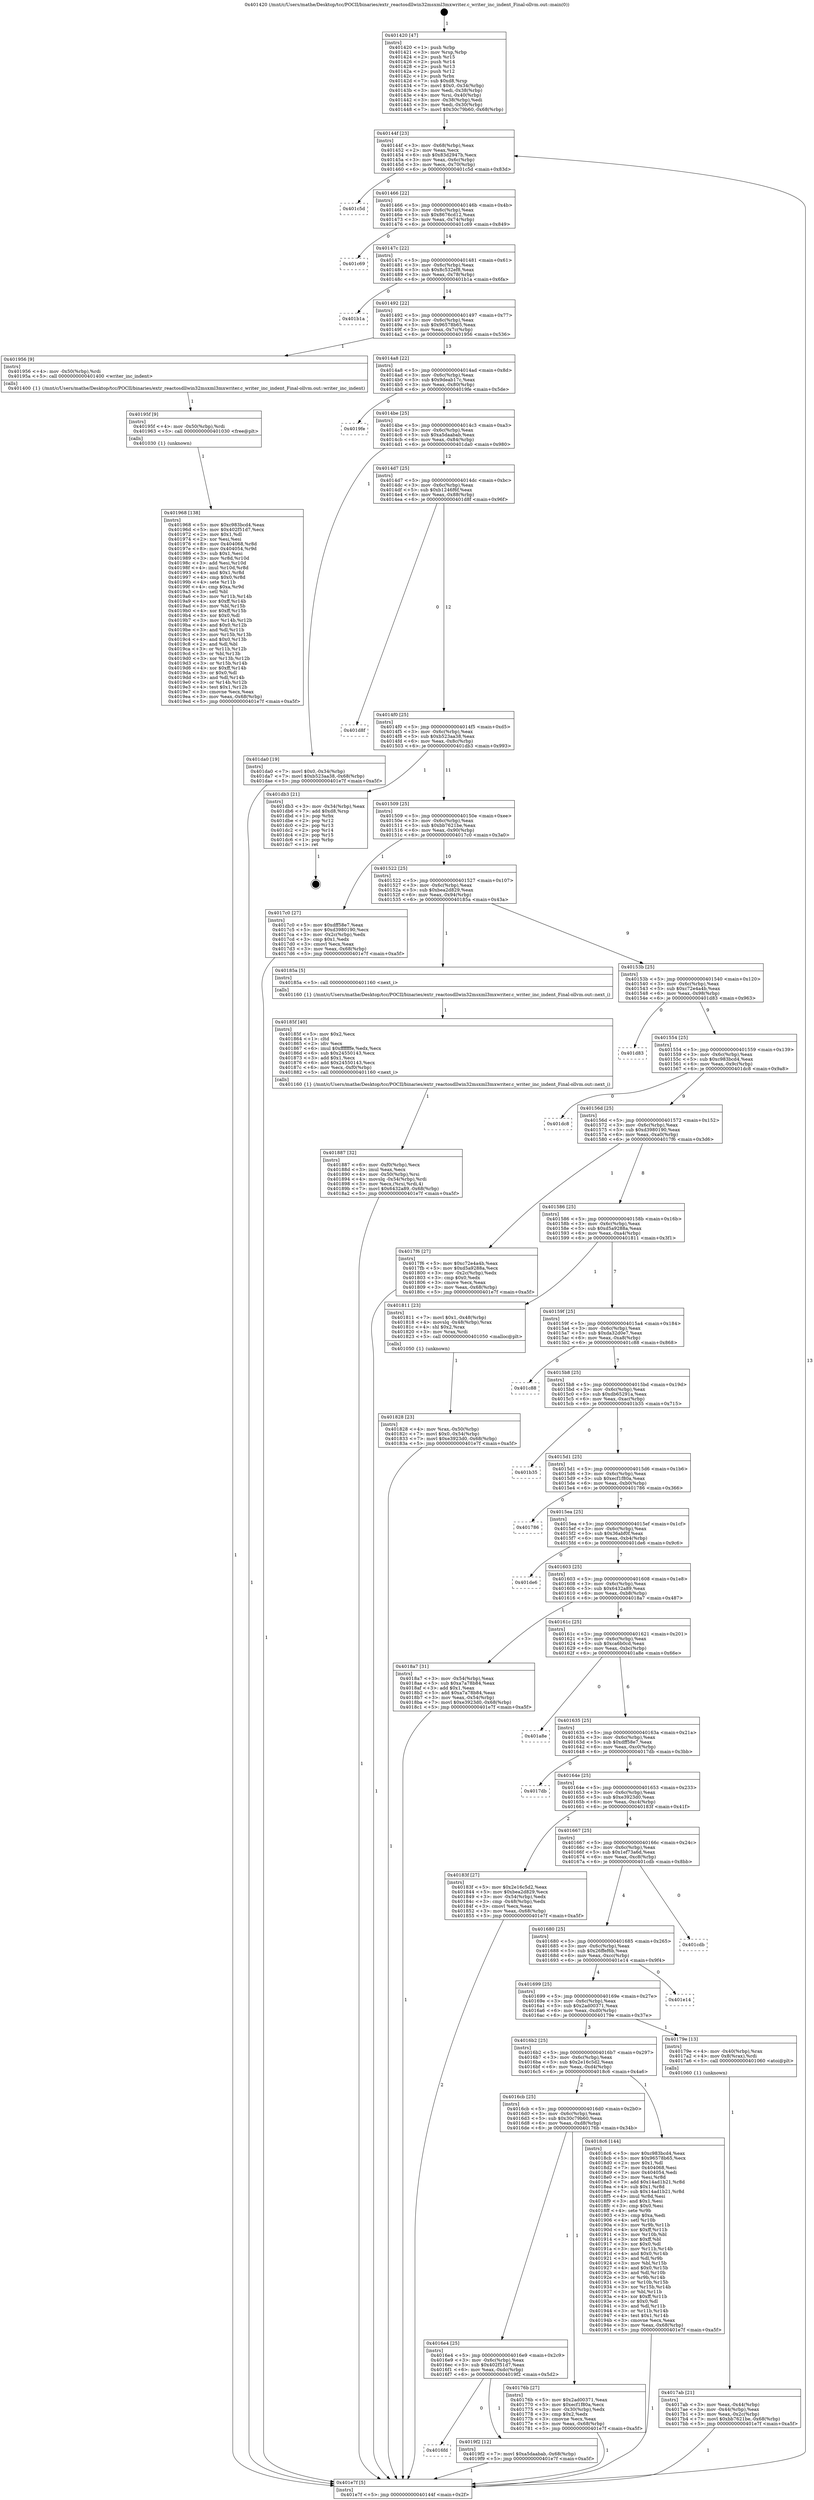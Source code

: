 digraph "0x401420" {
  label = "0x401420 (/mnt/c/Users/mathe/Desktop/tcc/POCII/binaries/extr_reactosdllwin32msxml3mxwriter.c_writer_inc_indent_Final-ollvm.out::main(0))"
  labelloc = "t"
  node[shape=record]

  Entry [label="",width=0.3,height=0.3,shape=circle,fillcolor=black,style=filled]
  "0x40144f" [label="{
     0x40144f [23]\l
     | [instrs]\l
     &nbsp;&nbsp;0x40144f \<+3\>: mov -0x68(%rbp),%eax\l
     &nbsp;&nbsp;0x401452 \<+2\>: mov %eax,%ecx\l
     &nbsp;&nbsp;0x401454 \<+6\>: sub $0x83d2947b,%ecx\l
     &nbsp;&nbsp;0x40145a \<+3\>: mov %eax,-0x6c(%rbp)\l
     &nbsp;&nbsp;0x40145d \<+3\>: mov %ecx,-0x70(%rbp)\l
     &nbsp;&nbsp;0x401460 \<+6\>: je 0000000000401c5d \<main+0x83d\>\l
  }"]
  "0x401c5d" [label="{
     0x401c5d\l
  }", style=dashed]
  "0x401466" [label="{
     0x401466 [22]\l
     | [instrs]\l
     &nbsp;&nbsp;0x401466 \<+5\>: jmp 000000000040146b \<main+0x4b\>\l
     &nbsp;&nbsp;0x40146b \<+3\>: mov -0x6c(%rbp),%eax\l
     &nbsp;&nbsp;0x40146e \<+5\>: sub $0x8676cd12,%eax\l
     &nbsp;&nbsp;0x401473 \<+3\>: mov %eax,-0x74(%rbp)\l
     &nbsp;&nbsp;0x401476 \<+6\>: je 0000000000401c69 \<main+0x849\>\l
  }"]
  Exit [label="",width=0.3,height=0.3,shape=circle,fillcolor=black,style=filled,peripheries=2]
  "0x401c69" [label="{
     0x401c69\l
  }", style=dashed]
  "0x40147c" [label="{
     0x40147c [22]\l
     | [instrs]\l
     &nbsp;&nbsp;0x40147c \<+5\>: jmp 0000000000401481 \<main+0x61\>\l
     &nbsp;&nbsp;0x401481 \<+3\>: mov -0x6c(%rbp),%eax\l
     &nbsp;&nbsp;0x401484 \<+5\>: sub $0x8c532ef8,%eax\l
     &nbsp;&nbsp;0x401489 \<+3\>: mov %eax,-0x78(%rbp)\l
     &nbsp;&nbsp;0x40148c \<+6\>: je 0000000000401b1a \<main+0x6fa\>\l
  }"]
  "0x4016fd" [label="{
     0x4016fd\l
  }", style=dashed]
  "0x401b1a" [label="{
     0x401b1a\l
  }", style=dashed]
  "0x401492" [label="{
     0x401492 [22]\l
     | [instrs]\l
     &nbsp;&nbsp;0x401492 \<+5\>: jmp 0000000000401497 \<main+0x77\>\l
     &nbsp;&nbsp;0x401497 \<+3\>: mov -0x6c(%rbp),%eax\l
     &nbsp;&nbsp;0x40149a \<+5\>: sub $0x96578b65,%eax\l
     &nbsp;&nbsp;0x40149f \<+3\>: mov %eax,-0x7c(%rbp)\l
     &nbsp;&nbsp;0x4014a2 \<+6\>: je 0000000000401956 \<main+0x536\>\l
  }"]
  "0x4019f2" [label="{
     0x4019f2 [12]\l
     | [instrs]\l
     &nbsp;&nbsp;0x4019f2 \<+7\>: movl $0xa5daabab,-0x68(%rbp)\l
     &nbsp;&nbsp;0x4019f9 \<+5\>: jmp 0000000000401e7f \<main+0xa5f\>\l
  }"]
  "0x401956" [label="{
     0x401956 [9]\l
     | [instrs]\l
     &nbsp;&nbsp;0x401956 \<+4\>: mov -0x50(%rbp),%rdi\l
     &nbsp;&nbsp;0x40195a \<+5\>: call 0000000000401400 \<writer_inc_indent\>\l
     | [calls]\l
     &nbsp;&nbsp;0x401400 \{1\} (/mnt/c/Users/mathe/Desktop/tcc/POCII/binaries/extr_reactosdllwin32msxml3mxwriter.c_writer_inc_indent_Final-ollvm.out::writer_inc_indent)\l
  }"]
  "0x4014a8" [label="{
     0x4014a8 [22]\l
     | [instrs]\l
     &nbsp;&nbsp;0x4014a8 \<+5\>: jmp 00000000004014ad \<main+0x8d\>\l
     &nbsp;&nbsp;0x4014ad \<+3\>: mov -0x6c(%rbp),%eax\l
     &nbsp;&nbsp;0x4014b0 \<+5\>: sub $0x9deab17c,%eax\l
     &nbsp;&nbsp;0x4014b5 \<+3\>: mov %eax,-0x80(%rbp)\l
     &nbsp;&nbsp;0x4014b8 \<+6\>: je 00000000004019fe \<main+0x5de\>\l
  }"]
  "0x401968" [label="{
     0x401968 [138]\l
     | [instrs]\l
     &nbsp;&nbsp;0x401968 \<+5\>: mov $0xc983bcd4,%eax\l
     &nbsp;&nbsp;0x40196d \<+5\>: mov $0x402f51d7,%ecx\l
     &nbsp;&nbsp;0x401972 \<+2\>: mov $0x1,%dl\l
     &nbsp;&nbsp;0x401974 \<+2\>: xor %esi,%esi\l
     &nbsp;&nbsp;0x401976 \<+8\>: mov 0x404068,%r8d\l
     &nbsp;&nbsp;0x40197e \<+8\>: mov 0x404054,%r9d\l
     &nbsp;&nbsp;0x401986 \<+3\>: sub $0x1,%esi\l
     &nbsp;&nbsp;0x401989 \<+3\>: mov %r8d,%r10d\l
     &nbsp;&nbsp;0x40198c \<+3\>: add %esi,%r10d\l
     &nbsp;&nbsp;0x40198f \<+4\>: imul %r10d,%r8d\l
     &nbsp;&nbsp;0x401993 \<+4\>: and $0x1,%r8d\l
     &nbsp;&nbsp;0x401997 \<+4\>: cmp $0x0,%r8d\l
     &nbsp;&nbsp;0x40199b \<+4\>: sete %r11b\l
     &nbsp;&nbsp;0x40199f \<+4\>: cmp $0xa,%r9d\l
     &nbsp;&nbsp;0x4019a3 \<+3\>: setl %bl\l
     &nbsp;&nbsp;0x4019a6 \<+3\>: mov %r11b,%r14b\l
     &nbsp;&nbsp;0x4019a9 \<+4\>: xor $0xff,%r14b\l
     &nbsp;&nbsp;0x4019ad \<+3\>: mov %bl,%r15b\l
     &nbsp;&nbsp;0x4019b0 \<+4\>: xor $0xff,%r15b\l
     &nbsp;&nbsp;0x4019b4 \<+3\>: xor $0x0,%dl\l
     &nbsp;&nbsp;0x4019b7 \<+3\>: mov %r14b,%r12b\l
     &nbsp;&nbsp;0x4019ba \<+4\>: and $0x0,%r12b\l
     &nbsp;&nbsp;0x4019be \<+3\>: and %dl,%r11b\l
     &nbsp;&nbsp;0x4019c1 \<+3\>: mov %r15b,%r13b\l
     &nbsp;&nbsp;0x4019c4 \<+4\>: and $0x0,%r13b\l
     &nbsp;&nbsp;0x4019c8 \<+2\>: and %dl,%bl\l
     &nbsp;&nbsp;0x4019ca \<+3\>: or %r11b,%r12b\l
     &nbsp;&nbsp;0x4019cd \<+3\>: or %bl,%r13b\l
     &nbsp;&nbsp;0x4019d0 \<+3\>: xor %r13b,%r12b\l
     &nbsp;&nbsp;0x4019d3 \<+3\>: or %r15b,%r14b\l
     &nbsp;&nbsp;0x4019d6 \<+4\>: xor $0xff,%r14b\l
     &nbsp;&nbsp;0x4019da \<+3\>: or $0x0,%dl\l
     &nbsp;&nbsp;0x4019dd \<+3\>: and %dl,%r14b\l
     &nbsp;&nbsp;0x4019e0 \<+3\>: or %r14b,%r12b\l
     &nbsp;&nbsp;0x4019e3 \<+4\>: test $0x1,%r12b\l
     &nbsp;&nbsp;0x4019e7 \<+3\>: cmovne %ecx,%eax\l
     &nbsp;&nbsp;0x4019ea \<+3\>: mov %eax,-0x68(%rbp)\l
     &nbsp;&nbsp;0x4019ed \<+5\>: jmp 0000000000401e7f \<main+0xa5f\>\l
  }"]
  "0x4019fe" [label="{
     0x4019fe\l
  }", style=dashed]
  "0x4014be" [label="{
     0x4014be [25]\l
     | [instrs]\l
     &nbsp;&nbsp;0x4014be \<+5\>: jmp 00000000004014c3 \<main+0xa3\>\l
     &nbsp;&nbsp;0x4014c3 \<+3\>: mov -0x6c(%rbp),%eax\l
     &nbsp;&nbsp;0x4014c6 \<+5\>: sub $0xa5daabab,%eax\l
     &nbsp;&nbsp;0x4014cb \<+6\>: mov %eax,-0x84(%rbp)\l
     &nbsp;&nbsp;0x4014d1 \<+6\>: je 0000000000401da0 \<main+0x980\>\l
  }"]
  "0x40195f" [label="{
     0x40195f [9]\l
     | [instrs]\l
     &nbsp;&nbsp;0x40195f \<+4\>: mov -0x50(%rbp),%rdi\l
     &nbsp;&nbsp;0x401963 \<+5\>: call 0000000000401030 \<free@plt\>\l
     | [calls]\l
     &nbsp;&nbsp;0x401030 \{1\} (unknown)\l
  }"]
  "0x401da0" [label="{
     0x401da0 [19]\l
     | [instrs]\l
     &nbsp;&nbsp;0x401da0 \<+7\>: movl $0x0,-0x34(%rbp)\l
     &nbsp;&nbsp;0x401da7 \<+7\>: movl $0xb523aa38,-0x68(%rbp)\l
     &nbsp;&nbsp;0x401dae \<+5\>: jmp 0000000000401e7f \<main+0xa5f\>\l
  }"]
  "0x4014d7" [label="{
     0x4014d7 [25]\l
     | [instrs]\l
     &nbsp;&nbsp;0x4014d7 \<+5\>: jmp 00000000004014dc \<main+0xbc\>\l
     &nbsp;&nbsp;0x4014dc \<+3\>: mov -0x6c(%rbp),%eax\l
     &nbsp;&nbsp;0x4014df \<+5\>: sub $0xb1246f6f,%eax\l
     &nbsp;&nbsp;0x4014e4 \<+6\>: mov %eax,-0x88(%rbp)\l
     &nbsp;&nbsp;0x4014ea \<+6\>: je 0000000000401d8f \<main+0x96f\>\l
  }"]
  "0x401887" [label="{
     0x401887 [32]\l
     | [instrs]\l
     &nbsp;&nbsp;0x401887 \<+6\>: mov -0xf0(%rbp),%ecx\l
     &nbsp;&nbsp;0x40188d \<+3\>: imul %eax,%ecx\l
     &nbsp;&nbsp;0x401890 \<+4\>: mov -0x50(%rbp),%rsi\l
     &nbsp;&nbsp;0x401894 \<+4\>: movslq -0x54(%rbp),%rdi\l
     &nbsp;&nbsp;0x401898 \<+3\>: mov %ecx,(%rsi,%rdi,4)\l
     &nbsp;&nbsp;0x40189b \<+7\>: movl $0x6432a89,-0x68(%rbp)\l
     &nbsp;&nbsp;0x4018a2 \<+5\>: jmp 0000000000401e7f \<main+0xa5f\>\l
  }"]
  "0x401d8f" [label="{
     0x401d8f\l
  }", style=dashed]
  "0x4014f0" [label="{
     0x4014f0 [25]\l
     | [instrs]\l
     &nbsp;&nbsp;0x4014f0 \<+5\>: jmp 00000000004014f5 \<main+0xd5\>\l
     &nbsp;&nbsp;0x4014f5 \<+3\>: mov -0x6c(%rbp),%eax\l
     &nbsp;&nbsp;0x4014f8 \<+5\>: sub $0xb523aa38,%eax\l
     &nbsp;&nbsp;0x4014fd \<+6\>: mov %eax,-0x8c(%rbp)\l
     &nbsp;&nbsp;0x401503 \<+6\>: je 0000000000401db3 \<main+0x993\>\l
  }"]
  "0x40185f" [label="{
     0x40185f [40]\l
     | [instrs]\l
     &nbsp;&nbsp;0x40185f \<+5\>: mov $0x2,%ecx\l
     &nbsp;&nbsp;0x401864 \<+1\>: cltd\l
     &nbsp;&nbsp;0x401865 \<+2\>: idiv %ecx\l
     &nbsp;&nbsp;0x401867 \<+6\>: imul $0xfffffffe,%edx,%ecx\l
     &nbsp;&nbsp;0x40186d \<+6\>: sub $0x24550143,%ecx\l
     &nbsp;&nbsp;0x401873 \<+3\>: add $0x1,%ecx\l
     &nbsp;&nbsp;0x401876 \<+6\>: add $0x24550143,%ecx\l
     &nbsp;&nbsp;0x40187c \<+6\>: mov %ecx,-0xf0(%rbp)\l
     &nbsp;&nbsp;0x401882 \<+5\>: call 0000000000401160 \<next_i\>\l
     | [calls]\l
     &nbsp;&nbsp;0x401160 \{1\} (/mnt/c/Users/mathe/Desktop/tcc/POCII/binaries/extr_reactosdllwin32msxml3mxwriter.c_writer_inc_indent_Final-ollvm.out::next_i)\l
  }"]
  "0x401db3" [label="{
     0x401db3 [21]\l
     | [instrs]\l
     &nbsp;&nbsp;0x401db3 \<+3\>: mov -0x34(%rbp),%eax\l
     &nbsp;&nbsp;0x401db6 \<+7\>: add $0xd8,%rsp\l
     &nbsp;&nbsp;0x401dbd \<+1\>: pop %rbx\l
     &nbsp;&nbsp;0x401dbe \<+2\>: pop %r12\l
     &nbsp;&nbsp;0x401dc0 \<+2\>: pop %r13\l
     &nbsp;&nbsp;0x401dc2 \<+2\>: pop %r14\l
     &nbsp;&nbsp;0x401dc4 \<+2\>: pop %r15\l
     &nbsp;&nbsp;0x401dc6 \<+1\>: pop %rbp\l
     &nbsp;&nbsp;0x401dc7 \<+1\>: ret\l
  }"]
  "0x401509" [label="{
     0x401509 [25]\l
     | [instrs]\l
     &nbsp;&nbsp;0x401509 \<+5\>: jmp 000000000040150e \<main+0xee\>\l
     &nbsp;&nbsp;0x40150e \<+3\>: mov -0x6c(%rbp),%eax\l
     &nbsp;&nbsp;0x401511 \<+5\>: sub $0xbb7621be,%eax\l
     &nbsp;&nbsp;0x401516 \<+6\>: mov %eax,-0x90(%rbp)\l
     &nbsp;&nbsp;0x40151c \<+6\>: je 00000000004017c0 \<main+0x3a0\>\l
  }"]
  "0x401828" [label="{
     0x401828 [23]\l
     | [instrs]\l
     &nbsp;&nbsp;0x401828 \<+4\>: mov %rax,-0x50(%rbp)\l
     &nbsp;&nbsp;0x40182c \<+7\>: movl $0x0,-0x54(%rbp)\l
     &nbsp;&nbsp;0x401833 \<+7\>: movl $0xe3923d0,-0x68(%rbp)\l
     &nbsp;&nbsp;0x40183a \<+5\>: jmp 0000000000401e7f \<main+0xa5f\>\l
  }"]
  "0x4017c0" [label="{
     0x4017c0 [27]\l
     | [instrs]\l
     &nbsp;&nbsp;0x4017c0 \<+5\>: mov $0xdff58e7,%eax\l
     &nbsp;&nbsp;0x4017c5 \<+5\>: mov $0xd3980190,%ecx\l
     &nbsp;&nbsp;0x4017ca \<+3\>: mov -0x2c(%rbp),%edx\l
     &nbsp;&nbsp;0x4017cd \<+3\>: cmp $0x1,%edx\l
     &nbsp;&nbsp;0x4017d0 \<+3\>: cmovl %ecx,%eax\l
     &nbsp;&nbsp;0x4017d3 \<+3\>: mov %eax,-0x68(%rbp)\l
     &nbsp;&nbsp;0x4017d6 \<+5\>: jmp 0000000000401e7f \<main+0xa5f\>\l
  }"]
  "0x401522" [label="{
     0x401522 [25]\l
     | [instrs]\l
     &nbsp;&nbsp;0x401522 \<+5\>: jmp 0000000000401527 \<main+0x107\>\l
     &nbsp;&nbsp;0x401527 \<+3\>: mov -0x6c(%rbp),%eax\l
     &nbsp;&nbsp;0x40152a \<+5\>: sub $0xbea2d829,%eax\l
     &nbsp;&nbsp;0x40152f \<+6\>: mov %eax,-0x94(%rbp)\l
     &nbsp;&nbsp;0x401535 \<+6\>: je 000000000040185a \<main+0x43a\>\l
  }"]
  "0x4017ab" [label="{
     0x4017ab [21]\l
     | [instrs]\l
     &nbsp;&nbsp;0x4017ab \<+3\>: mov %eax,-0x44(%rbp)\l
     &nbsp;&nbsp;0x4017ae \<+3\>: mov -0x44(%rbp),%eax\l
     &nbsp;&nbsp;0x4017b1 \<+3\>: mov %eax,-0x2c(%rbp)\l
     &nbsp;&nbsp;0x4017b4 \<+7\>: movl $0xbb7621be,-0x68(%rbp)\l
     &nbsp;&nbsp;0x4017bb \<+5\>: jmp 0000000000401e7f \<main+0xa5f\>\l
  }"]
  "0x40185a" [label="{
     0x40185a [5]\l
     | [instrs]\l
     &nbsp;&nbsp;0x40185a \<+5\>: call 0000000000401160 \<next_i\>\l
     | [calls]\l
     &nbsp;&nbsp;0x401160 \{1\} (/mnt/c/Users/mathe/Desktop/tcc/POCII/binaries/extr_reactosdllwin32msxml3mxwriter.c_writer_inc_indent_Final-ollvm.out::next_i)\l
  }"]
  "0x40153b" [label="{
     0x40153b [25]\l
     | [instrs]\l
     &nbsp;&nbsp;0x40153b \<+5\>: jmp 0000000000401540 \<main+0x120\>\l
     &nbsp;&nbsp;0x401540 \<+3\>: mov -0x6c(%rbp),%eax\l
     &nbsp;&nbsp;0x401543 \<+5\>: sub $0xc72e4a4b,%eax\l
     &nbsp;&nbsp;0x401548 \<+6\>: mov %eax,-0x98(%rbp)\l
     &nbsp;&nbsp;0x40154e \<+6\>: je 0000000000401d83 \<main+0x963\>\l
  }"]
  "0x401420" [label="{
     0x401420 [47]\l
     | [instrs]\l
     &nbsp;&nbsp;0x401420 \<+1\>: push %rbp\l
     &nbsp;&nbsp;0x401421 \<+3\>: mov %rsp,%rbp\l
     &nbsp;&nbsp;0x401424 \<+2\>: push %r15\l
     &nbsp;&nbsp;0x401426 \<+2\>: push %r14\l
     &nbsp;&nbsp;0x401428 \<+2\>: push %r13\l
     &nbsp;&nbsp;0x40142a \<+2\>: push %r12\l
     &nbsp;&nbsp;0x40142c \<+1\>: push %rbx\l
     &nbsp;&nbsp;0x40142d \<+7\>: sub $0xd8,%rsp\l
     &nbsp;&nbsp;0x401434 \<+7\>: movl $0x0,-0x34(%rbp)\l
     &nbsp;&nbsp;0x40143b \<+3\>: mov %edi,-0x38(%rbp)\l
     &nbsp;&nbsp;0x40143e \<+4\>: mov %rsi,-0x40(%rbp)\l
     &nbsp;&nbsp;0x401442 \<+3\>: mov -0x38(%rbp),%edi\l
     &nbsp;&nbsp;0x401445 \<+3\>: mov %edi,-0x30(%rbp)\l
     &nbsp;&nbsp;0x401448 \<+7\>: movl $0x30c79b60,-0x68(%rbp)\l
  }"]
  "0x401d83" [label="{
     0x401d83\l
  }", style=dashed]
  "0x401554" [label="{
     0x401554 [25]\l
     | [instrs]\l
     &nbsp;&nbsp;0x401554 \<+5\>: jmp 0000000000401559 \<main+0x139\>\l
     &nbsp;&nbsp;0x401559 \<+3\>: mov -0x6c(%rbp),%eax\l
     &nbsp;&nbsp;0x40155c \<+5\>: sub $0xc983bcd4,%eax\l
     &nbsp;&nbsp;0x401561 \<+6\>: mov %eax,-0x9c(%rbp)\l
     &nbsp;&nbsp;0x401567 \<+6\>: je 0000000000401dc8 \<main+0x9a8\>\l
  }"]
  "0x401e7f" [label="{
     0x401e7f [5]\l
     | [instrs]\l
     &nbsp;&nbsp;0x401e7f \<+5\>: jmp 000000000040144f \<main+0x2f\>\l
  }"]
  "0x401dc8" [label="{
     0x401dc8\l
  }", style=dashed]
  "0x40156d" [label="{
     0x40156d [25]\l
     | [instrs]\l
     &nbsp;&nbsp;0x40156d \<+5\>: jmp 0000000000401572 \<main+0x152\>\l
     &nbsp;&nbsp;0x401572 \<+3\>: mov -0x6c(%rbp),%eax\l
     &nbsp;&nbsp;0x401575 \<+5\>: sub $0xd3980190,%eax\l
     &nbsp;&nbsp;0x40157a \<+6\>: mov %eax,-0xa0(%rbp)\l
     &nbsp;&nbsp;0x401580 \<+6\>: je 00000000004017f6 \<main+0x3d6\>\l
  }"]
  "0x4016e4" [label="{
     0x4016e4 [25]\l
     | [instrs]\l
     &nbsp;&nbsp;0x4016e4 \<+5\>: jmp 00000000004016e9 \<main+0x2c9\>\l
     &nbsp;&nbsp;0x4016e9 \<+3\>: mov -0x6c(%rbp),%eax\l
     &nbsp;&nbsp;0x4016ec \<+5\>: sub $0x402f51d7,%eax\l
     &nbsp;&nbsp;0x4016f1 \<+6\>: mov %eax,-0xdc(%rbp)\l
     &nbsp;&nbsp;0x4016f7 \<+6\>: je 00000000004019f2 \<main+0x5d2\>\l
  }"]
  "0x4017f6" [label="{
     0x4017f6 [27]\l
     | [instrs]\l
     &nbsp;&nbsp;0x4017f6 \<+5\>: mov $0xc72e4a4b,%eax\l
     &nbsp;&nbsp;0x4017fb \<+5\>: mov $0xd5a9288a,%ecx\l
     &nbsp;&nbsp;0x401800 \<+3\>: mov -0x2c(%rbp),%edx\l
     &nbsp;&nbsp;0x401803 \<+3\>: cmp $0x0,%edx\l
     &nbsp;&nbsp;0x401806 \<+3\>: cmove %ecx,%eax\l
     &nbsp;&nbsp;0x401809 \<+3\>: mov %eax,-0x68(%rbp)\l
     &nbsp;&nbsp;0x40180c \<+5\>: jmp 0000000000401e7f \<main+0xa5f\>\l
  }"]
  "0x401586" [label="{
     0x401586 [25]\l
     | [instrs]\l
     &nbsp;&nbsp;0x401586 \<+5\>: jmp 000000000040158b \<main+0x16b\>\l
     &nbsp;&nbsp;0x40158b \<+3\>: mov -0x6c(%rbp),%eax\l
     &nbsp;&nbsp;0x40158e \<+5\>: sub $0xd5a9288a,%eax\l
     &nbsp;&nbsp;0x401593 \<+6\>: mov %eax,-0xa4(%rbp)\l
     &nbsp;&nbsp;0x401599 \<+6\>: je 0000000000401811 \<main+0x3f1\>\l
  }"]
  "0x40176b" [label="{
     0x40176b [27]\l
     | [instrs]\l
     &nbsp;&nbsp;0x40176b \<+5\>: mov $0x2ad00371,%eax\l
     &nbsp;&nbsp;0x401770 \<+5\>: mov $0xecf1f80a,%ecx\l
     &nbsp;&nbsp;0x401775 \<+3\>: mov -0x30(%rbp),%edx\l
     &nbsp;&nbsp;0x401778 \<+3\>: cmp $0x2,%edx\l
     &nbsp;&nbsp;0x40177b \<+3\>: cmovne %ecx,%eax\l
     &nbsp;&nbsp;0x40177e \<+3\>: mov %eax,-0x68(%rbp)\l
     &nbsp;&nbsp;0x401781 \<+5\>: jmp 0000000000401e7f \<main+0xa5f\>\l
  }"]
  "0x401811" [label="{
     0x401811 [23]\l
     | [instrs]\l
     &nbsp;&nbsp;0x401811 \<+7\>: movl $0x1,-0x48(%rbp)\l
     &nbsp;&nbsp;0x401818 \<+4\>: movslq -0x48(%rbp),%rax\l
     &nbsp;&nbsp;0x40181c \<+4\>: shl $0x2,%rax\l
     &nbsp;&nbsp;0x401820 \<+3\>: mov %rax,%rdi\l
     &nbsp;&nbsp;0x401823 \<+5\>: call 0000000000401050 \<malloc@plt\>\l
     | [calls]\l
     &nbsp;&nbsp;0x401050 \{1\} (unknown)\l
  }"]
  "0x40159f" [label="{
     0x40159f [25]\l
     | [instrs]\l
     &nbsp;&nbsp;0x40159f \<+5\>: jmp 00000000004015a4 \<main+0x184\>\l
     &nbsp;&nbsp;0x4015a4 \<+3\>: mov -0x6c(%rbp),%eax\l
     &nbsp;&nbsp;0x4015a7 \<+5\>: sub $0xda32d0e7,%eax\l
     &nbsp;&nbsp;0x4015ac \<+6\>: mov %eax,-0xa8(%rbp)\l
     &nbsp;&nbsp;0x4015b2 \<+6\>: je 0000000000401c88 \<main+0x868\>\l
  }"]
  "0x4016cb" [label="{
     0x4016cb [25]\l
     | [instrs]\l
     &nbsp;&nbsp;0x4016cb \<+5\>: jmp 00000000004016d0 \<main+0x2b0\>\l
     &nbsp;&nbsp;0x4016d0 \<+3\>: mov -0x6c(%rbp),%eax\l
     &nbsp;&nbsp;0x4016d3 \<+5\>: sub $0x30c79b60,%eax\l
     &nbsp;&nbsp;0x4016d8 \<+6\>: mov %eax,-0xd8(%rbp)\l
     &nbsp;&nbsp;0x4016de \<+6\>: je 000000000040176b \<main+0x34b\>\l
  }"]
  "0x401c88" [label="{
     0x401c88\l
  }", style=dashed]
  "0x4015b8" [label="{
     0x4015b8 [25]\l
     | [instrs]\l
     &nbsp;&nbsp;0x4015b8 \<+5\>: jmp 00000000004015bd \<main+0x19d\>\l
     &nbsp;&nbsp;0x4015bd \<+3\>: mov -0x6c(%rbp),%eax\l
     &nbsp;&nbsp;0x4015c0 \<+5\>: sub $0xdb65291a,%eax\l
     &nbsp;&nbsp;0x4015c5 \<+6\>: mov %eax,-0xac(%rbp)\l
     &nbsp;&nbsp;0x4015cb \<+6\>: je 0000000000401b35 \<main+0x715\>\l
  }"]
  "0x4018c6" [label="{
     0x4018c6 [144]\l
     | [instrs]\l
     &nbsp;&nbsp;0x4018c6 \<+5\>: mov $0xc983bcd4,%eax\l
     &nbsp;&nbsp;0x4018cb \<+5\>: mov $0x96578b65,%ecx\l
     &nbsp;&nbsp;0x4018d0 \<+2\>: mov $0x1,%dl\l
     &nbsp;&nbsp;0x4018d2 \<+7\>: mov 0x404068,%esi\l
     &nbsp;&nbsp;0x4018d9 \<+7\>: mov 0x404054,%edi\l
     &nbsp;&nbsp;0x4018e0 \<+3\>: mov %esi,%r8d\l
     &nbsp;&nbsp;0x4018e3 \<+7\>: add $0x14ad1b21,%r8d\l
     &nbsp;&nbsp;0x4018ea \<+4\>: sub $0x1,%r8d\l
     &nbsp;&nbsp;0x4018ee \<+7\>: sub $0x14ad1b21,%r8d\l
     &nbsp;&nbsp;0x4018f5 \<+4\>: imul %r8d,%esi\l
     &nbsp;&nbsp;0x4018f9 \<+3\>: and $0x1,%esi\l
     &nbsp;&nbsp;0x4018fc \<+3\>: cmp $0x0,%esi\l
     &nbsp;&nbsp;0x4018ff \<+4\>: sete %r9b\l
     &nbsp;&nbsp;0x401903 \<+3\>: cmp $0xa,%edi\l
     &nbsp;&nbsp;0x401906 \<+4\>: setl %r10b\l
     &nbsp;&nbsp;0x40190a \<+3\>: mov %r9b,%r11b\l
     &nbsp;&nbsp;0x40190d \<+4\>: xor $0xff,%r11b\l
     &nbsp;&nbsp;0x401911 \<+3\>: mov %r10b,%bl\l
     &nbsp;&nbsp;0x401914 \<+3\>: xor $0xff,%bl\l
     &nbsp;&nbsp;0x401917 \<+3\>: xor $0x0,%dl\l
     &nbsp;&nbsp;0x40191a \<+3\>: mov %r11b,%r14b\l
     &nbsp;&nbsp;0x40191d \<+4\>: and $0x0,%r14b\l
     &nbsp;&nbsp;0x401921 \<+3\>: and %dl,%r9b\l
     &nbsp;&nbsp;0x401924 \<+3\>: mov %bl,%r15b\l
     &nbsp;&nbsp;0x401927 \<+4\>: and $0x0,%r15b\l
     &nbsp;&nbsp;0x40192b \<+3\>: and %dl,%r10b\l
     &nbsp;&nbsp;0x40192e \<+3\>: or %r9b,%r14b\l
     &nbsp;&nbsp;0x401931 \<+3\>: or %r10b,%r15b\l
     &nbsp;&nbsp;0x401934 \<+3\>: xor %r15b,%r14b\l
     &nbsp;&nbsp;0x401937 \<+3\>: or %bl,%r11b\l
     &nbsp;&nbsp;0x40193a \<+4\>: xor $0xff,%r11b\l
     &nbsp;&nbsp;0x40193e \<+3\>: or $0x0,%dl\l
     &nbsp;&nbsp;0x401941 \<+3\>: and %dl,%r11b\l
     &nbsp;&nbsp;0x401944 \<+3\>: or %r11b,%r14b\l
     &nbsp;&nbsp;0x401947 \<+4\>: test $0x1,%r14b\l
     &nbsp;&nbsp;0x40194b \<+3\>: cmovne %ecx,%eax\l
     &nbsp;&nbsp;0x40194e \<+3\>: mov %eax,-0x68(%rbp)\l
     &nbsp;&nbsp;0x401951 \<+5\>: jmp 0000000000401e7f \<main+0xa5f\>\l
  }"]
  "0x401b35" [label="{
     0x401b35\l
  }", style=dashed]
  "0x4015d1" [label="{
     0x4015d1 [25]\l
     | [instrs]\l
     &nbsp;&nbsp;0x4015d1 \<+5\>: jmp 00000000004015d6 \<main+0x1b6\>\l
     &nbsp;&nbsp;0x4015d6 \<+3\>: mov -0x6c(%rbp),%eax\l
     &nbsp;&nbsp;0x4015d9 \<+5\>: sub $0xecf1f80a,%eax\l
     &nbsp;&nbsp;0x4015de \<+6\>: mov %eax,-0xb0(%rbp)\l
     &nbsp;&nbsp;0x4015e4 \<+6\>: je 0000000000401786 \<main+0x366\>\l
  }"]
  "0x4016b2" [label="{
     0x4016b2 [25]\l
     | [instrs]\l
     &nbsp;&nbsp;0x4016b2 \<+5\>: jmp 00000000004016b7 \<main+0x297\>\l
     &nbsp;&nbsp;0x4016b7 \<+3\>: mov -0x6c(%rbp),%eax\l
     &nbsp;&nbsp;0x4016ba \<+5\>: sub $0x2e16c5d2,%eax\l
     &nbsp;&nbsp;0x4016bf \<+6\>: mov %eax,-0xd4(%rbp)\l
     &nbsp;&nbsp;0x4016c5 \<+6\>: je 00000000004018c6 \<main+0x4a6\>\l
  }"]
  "0x401786" [label="{
     0x401786\l
  }", style=dashed]
  "0x4015ea" [label="{
     0x4015ea [25]\l
     | [instrs]\l
     &nbsp;&nbsp;0x4015ea \<+5\>: jmp 00000000004015ef \<main+0x1cf\>\l
     &nbsp;&nbsp;0x4015ef \<+3\>: mov -0x6c(%rbp),%eax\l
     &nbsp;&nbsp;0x4015f2 \<+5\>: sub $0x36abf0f,%eax\l
     &nbsp;&nbsp;0x4015f7 \<+6\>: mov %eax,-0xb4(%rbp)\l
     &nbsp;&nbsp;0x4015fd \<+6\>: je 0000000000401de6 \<main+0x9c6\>\l
  }"]
  "0x40179e" [label="{
     0x40179e [13]\l
     | [instrs]\l
     &nbsp;&nbsp;0x40179e \<+4\>: mov -0x40(%rbp),%rax\l
     &nbsp;&nbsp;0x4017a2 \<+4\>: mov 0x8(%rax),%rdi\l
     &nbsp;&nbsp;0x4017a6 \<+5\>: call 0000000000401060 \<atoi@plt\>\l
     | [calls]\l
     &nbsp;&nbsp;0x401060 \{1\} (unknown)\l
  }"]
  "0x401de6" [label="{
     0x401de6\l
  }", style=dashed]
  "0x401603" [label="{
     0x401603 [25]\l
     | [instrs]\l
     &nbsp;&nbsp;0x401603 \<+5\>: jmp 0000000000401608 \<main+0x1e8\>\l
     &nbsp;&nbsp;0x401608 \<+3\>: mov -0x6c(%rbp),%eax\l
     &nbsp;&nbsp;0x40160b \<+5\>: sub $0x6432a89,%eax\l
     &nbsp;&nbsp;0x401610 \<+6\>: mov %eax,-0xb8(%rbp)\l
     &nbsp;&nbsp;0x401616 \<+6\>: je 00000000004018a7 \<main+0x487\>\l
  }"]
  "0x401699" [label="{
     0x401699 [25]\l
     | [instrs]\l
     &nbsp;&nbsp;0x401699 \<+5\>: jmp 000000000040169e \<main+0x27e\>\l
     &nbsp;&nbsp;0x40169e \<+3\>: mov -0x6c(%rbp),%eax\l
     &nbsp;&nbsp;0x4016a1 \<+5\>: sub $0x2ad00371,%eax\l
     &nbsp;&nbsp;0x4016a6 \<+6\>: mov %eax,-0xd0(%rbp)\l
     &nbsp;&nbsp;0x4016ac \<+6\>: je 000000000040179e \<main+0x37e\>\l
  }"]
  "0x4018a7" [label="{
     0x4018a7 [31]\l
     | [instrs]\l
     &nbsp;&nbsp;0x4018a7 \<+3\>: mov -0x54(%rbp),%eax\l
     &nbsp;&nbsp;0x4018aa \<+5\>: sub $0xa7a78b84,%eax\l
     &nbsp;&nbsp;0x4018af \<+3\>: add $0x1,%eax\l
     &nbsp;&nbsp;0x4018b2 \<+5\>: add $0xa7a78b84,%eax\l
     &nbsp;&nbsp;0x4018b7 \<+3\>: mov %eax,-0x54(%rbp)\l
     &nbsp;&nbsp;0x4018ba \<+7\>: movl $0xe3923d0,-0x68(%rbp)\l
     &nbsp;&nbsp;0x4018c1 \<+5\>: jmp 0000000000401e7f \<main+0xa5f\>\l
  }"]
  "0x40161c" [label="{
     0x40161c [25]\l
     | [instrs]\l
     &nbsp;&nbsp;0x40161c \<+5\>: jmp 0000000000401621 \<main+0x201\>\l
     &nbsp;&nbsp;0x401621 \<+3\>: mov -0x6c(%rbp),%eax\l
     &nbsp;&nbsp;0x401624 \<+5\>: sub $0xca6b0cd,%eax\l
     &nbsp;&nbsp;0x401629 \<+6\>: mov %eax,-0xbc(%rbp)\l
     &nbsp;&nbsp;0x40162f \<+6\>: je 0000000000401a8e \<main+0x66e\>\l
  }"]
  "0x401e14" [label="{
     0x401e14\l
  }", style=dashed]
  "0x401a8e" [label="{
     0x401a8e\l
  }", style=dashed]
  "0x401635" [label="{
     0x401635 [25]\l
     | [instrs]\l
     &nbsp;&nbsp;0x401635 \<+5\>: jmp 000000000040163a \<main+0x21a\>\l
     &nbsp;&nbsp;0x40163a \<+3\>: mov -0x6c(%rbp),%eax\l
     &nbsp;&nbsp;0x40163d \<+5\>: sub $0xdff58e7,%eax\l
     &nbsp;&nbsp;0x401642 \<+6\>: mov %eax,-0xc0(%rbp)\l
     &nbsp;&nbsp;0x401648 \<+6\>: je 00000000004017db \<main+0x3bb\>\l
  }"]
  "0x401680" [label="{
     0x401680 [25]\l
     | [instrs]\l
     &nbsp;&nbsp;0x401680 \<+5\>: jmp 0000000000401685 \<main+0x265\>\l
     &nbsp;&nbsp;0x401685 \<+3\>: mov -0x6c(%rbp),%eax\l
     &nbsp;&nbsp;0x401688 \<+5\>: sub $0x26ffef6b,%eax\l
     &nbsp;&nbsp;0x40168d \<+6\>: mov %eax,-0xcc(%rbp)\l
     &nbsp;&nbsp;0x401693 \<+6\>: je 0000000000401e14 \<main+0x9f4\>\l
  }"]
  "0x4017db" [label="{
     0x4017db\l
  }", style=dashed]
  "0x40164e" [label="{
     0x40164e [25]\l
     | [instrs]\l
     &nbsp;&nbsp;0x40164e \<+5\>: jmp 0000000000401653 \<main+0x233\>\l
     &nbsp;&nbsp;0x401653 \<+3\>: mov -0x6c(%rbp),%eax\l
     &nbsp;&nbsp;0x401656 \<+5\>: sub $0xe3923d0,%eax\l
     &nbsp;&nbsp;0x40165b \<+6\>: mov %eax,-0xc4(%rbp)\l
     &nbsp;&nbsp;0x401661 \<+6\>: je 000000000040183f \<main+0x41f\>\l
  }"]
  "0x401cdb" [label="{
     0x401cdb\l
  }", style=dashed]
  "0x40183f" [label="{
     0x40183f [27]\l
     | [instrs]\l
     &nbsp;&nbsp;0x40183f \<+5\>: mov $0x2e16c5d2,%eax\l
     &nbsp;&nbsp;0x401844 \<+5\>: mov $0xbea2d829,%ecx\l
     &nbsp;&nbsp;0x401849 \<+3\>: mov -0x54(%rbp),%edx\l
     &nbsp;&nbsp;0x40184c \<+3\>: cmp -0x48(%rbp),%edx\l
     &nbsp;&nbsp;0x40184f \<+3\>: cmovl %ecx,%eax\l
     &nbsp;&nbsp;0x401852 \<+3\>: mov %eax,-0x68(%rbp)\l
     &nbsp;&nbsp;0x401855 \<+5\>: jmp 0000000000401e7f \<main+0xa5f\>\l
  }"]
  "0x401667" [label="{
     0x401667 [25]\l
     | [instrs]\l
     &nbsp;&nbsp;0x401667 \<+5\>: jmp 000000000040166c \<main+0x24c\>\l
     &nbsp;&nbsp;0x40166c \<+3\>: mov -0x6c(%rbp),%eax\l
     &nbsp;&nbsp;0x40166f \<+5\>: sub $0x1ef73a6d,%eax\l
     &nbsp;&nbsp;0x401674 \<+6\>: mov %eax,-0xc8(%rbp)\l
     &nbsp;&nbsp;0x40167a \<+6\>: je 0000000000401cdb \<main+0x8bb\>\l
  }"]
  Entry -> "0x401420" [label=" 1"]
  "0x40144f" -> "0x401c5d" [label=" 0"]
  "0x40144f" -> "0x401466" [label=" 14"]
  "0x401db3" -> Exit [label=" 1"]
  "0x401466" -> "0x401c69" [label=" 0"]
  "0x401466" -> "0x40147c" [label=" 14"]
  "0x401da0" -> "0x401e7f" [label=" 1"]
  "0x40147c" -> "0x401b1a" [label=" 0"]
  "0x40147c" -> "0x401492" [label=" 14"]
  "0x4019f2" -> "0x401e7f" [label=" 1"]
  "0x401492" -> "0x401956" [label=" 1"]
  "0x401492" -> "0x4014a8" [label=" 13"]
  "0x4016e4" -> "0x4016fd" [label=" 0"]
  "0x4014a8" -> "0x4019fe" [label=" 0"]
  "0x4014a8" -> "0x4014be" [label=" 13"]
  "0x4016e4" -> "0x4019f2" [label=" 1"]
  "0x4014be" -> "0x401da0" [label=" 1"]
  "0x4014be" -> "0x4014d7" [label=" 12"]
  "0x401968" -> "0x401e7f" [label=" 1"]
  "0x4014d7" -> "0x401d8f" [label=" 0"]
  "0x4014d7" -> "0x4014f0" [label=" 12"]
  "0x40195f" -> "0x401968" [label=" 1"]
  "0x4014f0" -> "0x401db3" [label=" 1"]
  "0x4014f0" -> "0x401509" [label=" 11"]
  "0x401956" -> "0x40195f" [label=" 1"]
  "0x401509" -> "0x4017c0" [label=" 1"]
  "0x401509" -> "0x401522" [label=" 10"]
  "0x4018c6" -> "0x401e7f" [label=" 1"]
  "0x401522" -> "0x40185a" [label=" 1"]
  "0x401522" -> "0x40153b" [label=" 9"]
  "0x4018a7" -> "0x401e7f" [label=" 1"]
  "0x40153b" -> "0x401d83" [label=" 0"]
  "0x40153b" -> "0x401554" [label=" 9"]
  "0x401887" -> "0x401e7f" [label=" 1"]
  "0x401554" -> "0x401dc8" [label=" 0"]
  "0x401554" -> "0x40156d" [label=" 9"]
  "0x40185f" -> "0x401887" [label=" 1"]
  "0x40156d" -> "0x4017f6" [label=" 1"]
  "0x40156d" -> "0x401586" [label=" 8"]
  "0x40185a" -> "0x40185f" [label=" 1"]
  "0x401586" -> "0x401811" [label=" 1"]
  "0x401586" -> "0x40159f" [label=" 7"]
  "0x40183f" -> "0x401e7f" [label=" 2"]
  "0x40159f" -> "0x401c88" [label=" 0"]
  "0x40159f" -> "0x4015b8" [label=" 7"]
  "0x401811" -> "0x401828" [label=" 1"]
  "0x4015b8" -> "0x401b35" [label=" 0"]
  "0x4015b8" -> "0x4015d1" [label=" 7"]
  "0x4017f6" -> "0x401e7f" [label=" 1"]
  "0x4015d1" -> "0x401786" [label=" 0"]
  "0x4015d1" -> "0x4015ea" [label=" 7"]
  "0x4017ab" -> "0x401e7f" [label=" 1"]
  "0x4015ea" -> "0x401de6" [label=" 0"]
  "0x4015ea" -> "0x401603" [label=" 7"]
  "0x40179e" -> "0x4017ab" [label=" 1"]
  "0x401603" -> "0x4018a7" [label=" 1"]
  "0x401603" -> "0x40161c" [label=" 6"]
  "0x401420" -> "0x40144f" [label=" 1"]
  "0x40161c" -> "0x401a8e" [label=" 0"]
  "0x40161c" -> "0x401635" [label=" 6"]
  "0x40176b" -> "0x401e7f" [label=" 1"]
  "0x401635" -> "0x4017db" [label=" 0"]
  "0x401635" -> "0x40164e" [label=" 6"]
  "0x4016cb" -> "0x40176b" [label=" 1"]
  "0x40164e" -> "0x40183f" [label=" 2"]
  "0x40164e" -> "0x401667" [label=" 4"]
  "0x401828" -> "0x401e7f" [label=" 1"]
  "0x401667" -> "0x401cdb" [label=" 0"]
  "0x401667" -> "0x401680" [label=" 4"]
  "0x4016cb" -> "0x4016e4" [label=" 1"]
  "0x401680" -> "0x401e14" [label=" 0"]
  "0x401680" -> "0x401699" [label=" 4"]
  "0x401e7f" -> "0x40144f" [label=" 13"]
  "0x401699" -> "0x40179e" [label=" 1"]
  "0x401699" -> "0x4016b2" [label=" 3"]
  "0x4017c0" -> "0x401e7f" [label=" 1"]
  "0x4016b2" -> "0x4018c6" [label=" 1"]
  "0x4016b2" -> "0x4016cb" [label=" 2"]
}
